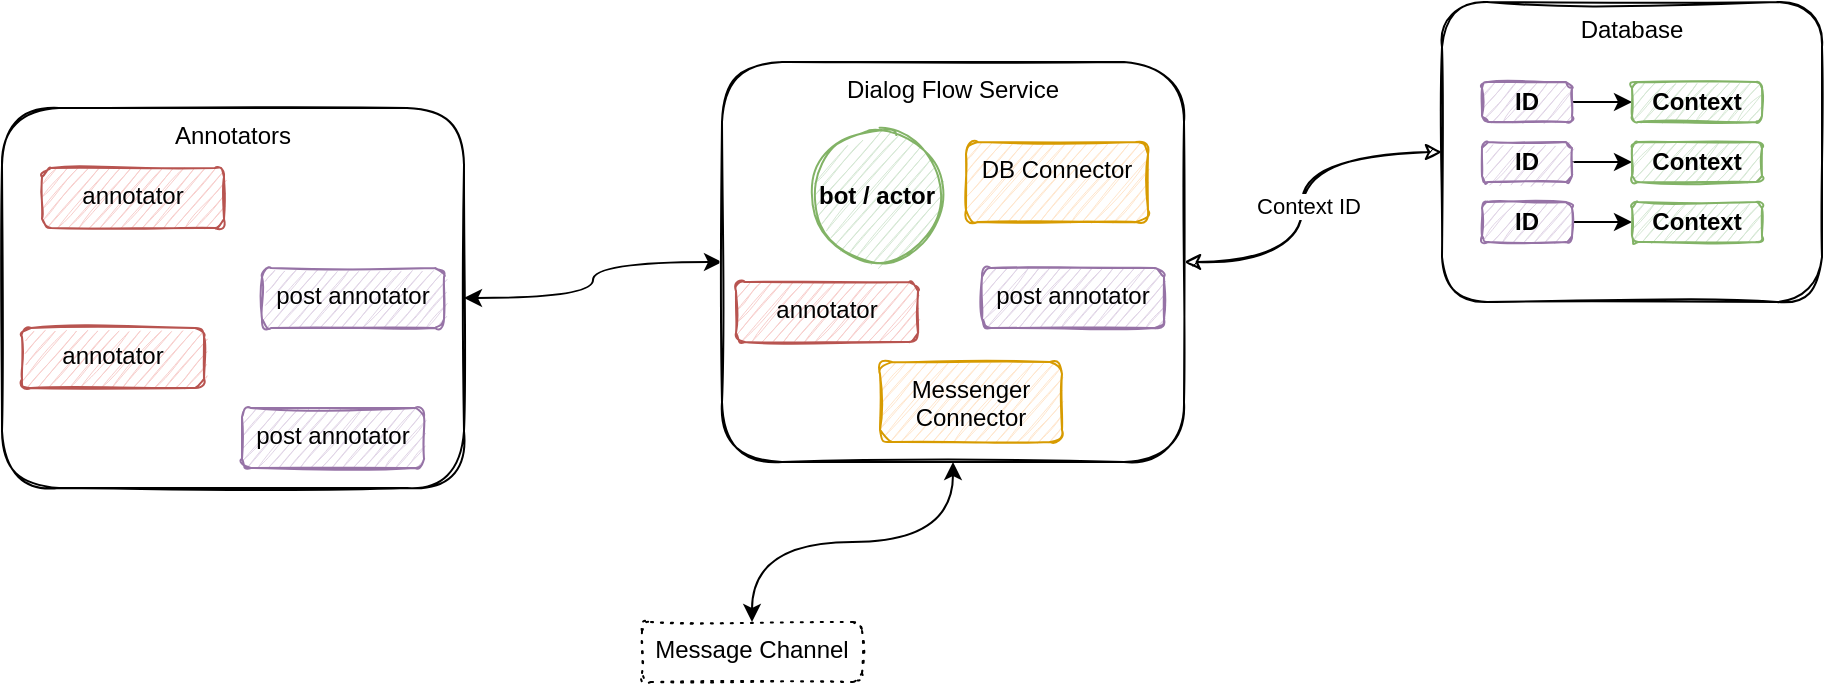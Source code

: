 <mxfile scale="20" border="0"><diagram id="JaFah7PjJ86j10p3dxxR" name="Page-1"><mxGraphModel dx="1802" dy="488" grid="1" gridSize="10" guides="1" tooltips="1" connect="1" arrows="1" fold="1" page="1" pageScale="1" pageWidth="413" pageHeight="583" math="0" shadow="0"><root><mxCell id="0"/><mxCell id="1" parent="0"/><mxCell id="32" style="edgeStyle=orthogonalEdgeStyle;sketch=1;html=1;exitX=1;exitY=0.5;exitDx=0;exitDy=0;entryX=0;entryY=0.5;entryDx=0;entryDy=0;curved=1;startArrow=classic;startFill=1;" parent="1" source="17" target="31" edge="1"><mxGeometry relative="1" as="geometry"><Array as="points"><mxPoint x="490" y="470"/></Array></mxGeometry></mxCell><mxCell id="33" value="Context ID" style="edgeLabel;html=1;align=center;verticalAlign=middle;resizable=0;points=[];" parent="32" vertex="1" connectable="0"><mxGeometry x="-0.047" y="-2" relative="1" as="geometry"><mxPoint x="1" as="offset"/></mxGeometry></mxCell><mxCell id="54" style="edgeStyle=orthogonalEdgeStyle;html=1;exitX=0;exitY=0.5;exitDx=0;exitDy=0;entryX=1;entryY=0.5;entryDx=0;entryDy=0;curved=1;startArrow=classic;startFill=1;" parent="1" source="17" target="47" edge="1"><mxGeometry relative="1" as="geometry"/></mxCell><mxCell id="57" style="edgeStyle=orthogonalEdgeStyle;curved=1;html=1;exitX=0.5;exitY=1;exitDx=0;exitDy=0;startArrow=classic;startFill=1;entryX=0.5;entryY=0;entryDx=0;entryDy=0;" parent="1" source="17" target="58" edge="1"><mxGeometry relative="1" as="geometry"><mxPoint x="316" y="640" as="targetPoint"/></mxGeometry></mxCell><mxCell id="17" value="Dialog Flow Service" style="rounded=1;whiteSpace=wrap;html=1;sketch=1;verticalAlign=top;" parent="1" vertex="1"><mxGeometry x="200" y="370" width="231" height="200" as="geometry"/></mxCell><mxCell id="31" value="Database" style="rounded=1;whiteSpace=wrap;html=1;sketch=1;verticalAlign=top;" parent="1" vertex="1"><mxGeometry x="560" y="340" width="190" height="150" as="geometry"/></mxCell><mxCell id="37" style="edgeStyle=orthogonalEdgeStyle;curved=1;html=1;exitX=1;exitY=0.5;exitDx=0;exitDy=0;entryX=0;entryY=0.5;entryDx=0;entryDy=0;" parent="1" source="38" target="39" edge="1"><mxGeometry relative="1" as="geometry"/></mxCell><mxCell id="38" value="&lt;b&gt;ID&lt;/b&gt;" style="rounded=1;whiteSpace=wrap;html=1;fillColor=#e1d5e7;strokeColor=#9673a6;sketch=1;" parent="1" vertex="1"><mxGeometry x="580" y="380" width="45" height="20" as="geometry"/></mxCell><mxCell id="39" value="&lt;b&gt;Context&lt;/b&gt;" style="rounded=1;whiteSpace=wrap;html=1;fillColor=#d5e8d4;strokeColor=#82b366;sketch=1;" parent="1" vertex="1"><mxGeometry x="655" y="380" width="65" height="20" as="geometry"/></mxCell><mxCell id="40" style="edgeStyle=orthogonalEdgeStyle;curved=1;html=1;exitX=1;exitY=0.5;exitDx=0;exitDy=0;entryX=0;entryY=0.5;entryDx=0;entryDy=0;" parent="1" source="41" target="42" edge="1"><mxGeometry relative="1" as="geometry"/></mxCell><mxCell id="41" value="&lt;b&gt;ID&lt;/b&gt;" style="rounded=1;whiteSpace=wrap;html=1;fillColor=#e1d5e7;strokeColor=#9673a6;sketch=1;" parent="1" vertex="1"><mxGeometry x="580" y="410" width="45" height="20" as="geometry"/></mxCell><mxCell id="42" value="&lt;b&gt;Context&lt;/b&gt;" style="rounded=1;whiteSpace=wrap;html=1;fillColor=#d5e8d4;strokeColor=#82b366;sketch=1;" parent="1" vertex="1"><mxGeometry x="655" y="410" width="65" height="20" as="geometry"/></mxCell><mxCell id="43" style="edgeStyle=orthogonalEdgeStyle;curved=1;html=1;exitX=1;exitY=0.5;exitDx=0;exitDy=0;entryX=0;entryY=0.5;entryDx=0;entryDy=0;" parent="1" source="44" target="45" edge="1"><mxGeometry relative="1" as="geometry"/></mxCell><mxCell id="44" value="&lt;b&gt;ID&lt;/b&gt;" style="rounded=1;whiteSpace=wrap;html=1;fillColor=#e1d5e7;strokeColor=#9673a6;sketch=1;" parent="1" vertex="1"><mxGeometry x="580" y="440" width="45" height="20" as="geometry"/></mxCell><mxCell id="45" value="&lt;b&gt;Context&lt;/b&gt;" style="rounded=1;whiteSpace=wrap;html=1;fillColor=#d5e8d4;strokeColor=#82b366;sketch=1;" parent="1" vertex="1"><mxGeometry x="655" y="440" width="65" height="20" as="geometry"/></mxCell><mxCell id="46" value="&lt;b&gt;bot / actor&lt;/b&gt;" style="ellipse;whiteSpace=wrap;html=1;aspect=fixed;fillColor=#d5e8d4;strokeColor=#82b366;sketch=1;" parent="1" vertex="1"><mxGeometry x="244" y="403" width="67" height="67" as="geometry"/></mxCell><mxCell id="47" value="Annotators" style="rounded=1;whiteSpace=wrap;html=1;sketch=1;verticalAlign=top;" parent="1" vertex="1"><mxGeometry x="-160" y="393" width="231" height="190" as="geometry"/></mxCell><mxCell id="48" value="annotator" style="rounded=1;whiteSpace=wrap;html=1;sketch=1;verticalAlign=top;fillColor=#f8cecc;strokeColor=#b85450;" parent="1" vertex="1"><mxGeometry x="-140" y="423" width="91" height="30" as="geometry"/></mxCell><mxCell id="49" value="post annotator" style="rounded=1;whiteSpace=wrap;html=1;sketch=1;verticalAlign=top;fillColor=#e1d5e7;strokeColor=#9673a6;" parent="1" vertex="1"><mxGeometry x="-30" y="473" width="91" height="30" as="geometry"/></mxCell><mxCell id="50" value="annotator" style="rounded=1;whiteSpace=wrap;html=1;sketch=1;verticalAlign=top;fillColor=#f8cecc;strokeColor=#b85450;" parent="1" vertex="1"><mxGeometry x="-150" y="503" width="91" height="30" as="geometry"/></mxCell><mxCell id="51" value="post annotator" style="rounded=1;whiteSpace=wrap;html=1;sketch=1;verticalAlign=top;fillColor=#e1d5e7;strokeColor=#9673a6;" parent="1" vertex="1"><mxGeometry x="-40" y="543" width="91" height="30" as="geometry"/></mxCell><mxCell id="52" value="annotator" style="rounded=1;whiteSpace=wrap;html=1;sketch=1;verticalAlign=top;fillColor=#f8cecc;strokeColor=#b85450;" parent="1" vertex="1"><mxGeometry x="207" y="480" width="91" height="30" as="geometry"/></mxCell><mxCell id="53" value="post annotator" style="rounded=1;whiteSpace=wrap;html=1;sketch=1;verticalAlign=top;fillColor=#e1d5e7;strokeColor=#9673a6;" parent="1" vertex="1"><mxGeometry x="330" y="473" width="91" height="30" as="geometry"/></mxCell><mxCell id="55" value="Messenger Connector" style="rounded=1;whiteSpace=wrap;html=1;sketch=1;verticalAlign=top;fillColor=#ffe6cc;strokeColor=#d79b00;" parent="1" vertex="1"><mxGeometry x="279" y="520" width="91" height="40" as="geometry"/></mxCell><mxCell id="56" value="DB Connector" style="rounded=1;whiteSpace=wrap;html=1;sketch=1;verticalAlign=top;fillColor=#ffe6cc;strokeColor=#d79b00;" parent="1" vertex="1"><mxGeometry x="322" y="410" width="91" height="40" as="geometry"/></mxCell><mxCell id="58" value="Message Channel" style="rounded=1;whiteSpace=wrap;html=1;sketch=1;verticalAlign=top;dashed=1;dashPattern=1 4;" parent="1" vertex="1"><mxGeometry x="160" y="650" width="110" height="30" as="geometry"/></mxCell></root></mxGraphModel></diagram></mxfile>